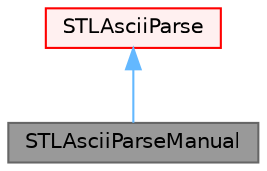digraph "STLAsciiParseManual"
{
 // LATEX_PDF_SIZE
  bgcolor="transparent";
  edge [fontname=Helvetica,fontsize=10,labelfontname=Helvetica,labelfontsize=10];
  node [fontname=Helvetica,fontsize=10,shape=box,height=0.2,width=0.4];
  Node1 [id="Node000001",label="STLAsciiParseManual",height=0.2,width=0.4,color="gray40", fillcolor="grey60", style="filled", fontcolor="black",tooltip=" "];
  Node2 -> Node1 [id="edge1_Node000001_Node000002",dir="back",color="steelblue1",style="solid",tooltip=" "];
  Node2 [id="Node000002",label="STLAsciiParse",height=0.2,width=0.4,color="red", fillcolor="#FFF0F0", style="filled",URL="$classFoam_1_1Detail_1_1STLAsciiParse.html",tooltip="Internal class used when parsing STL ASCII format."];
}
